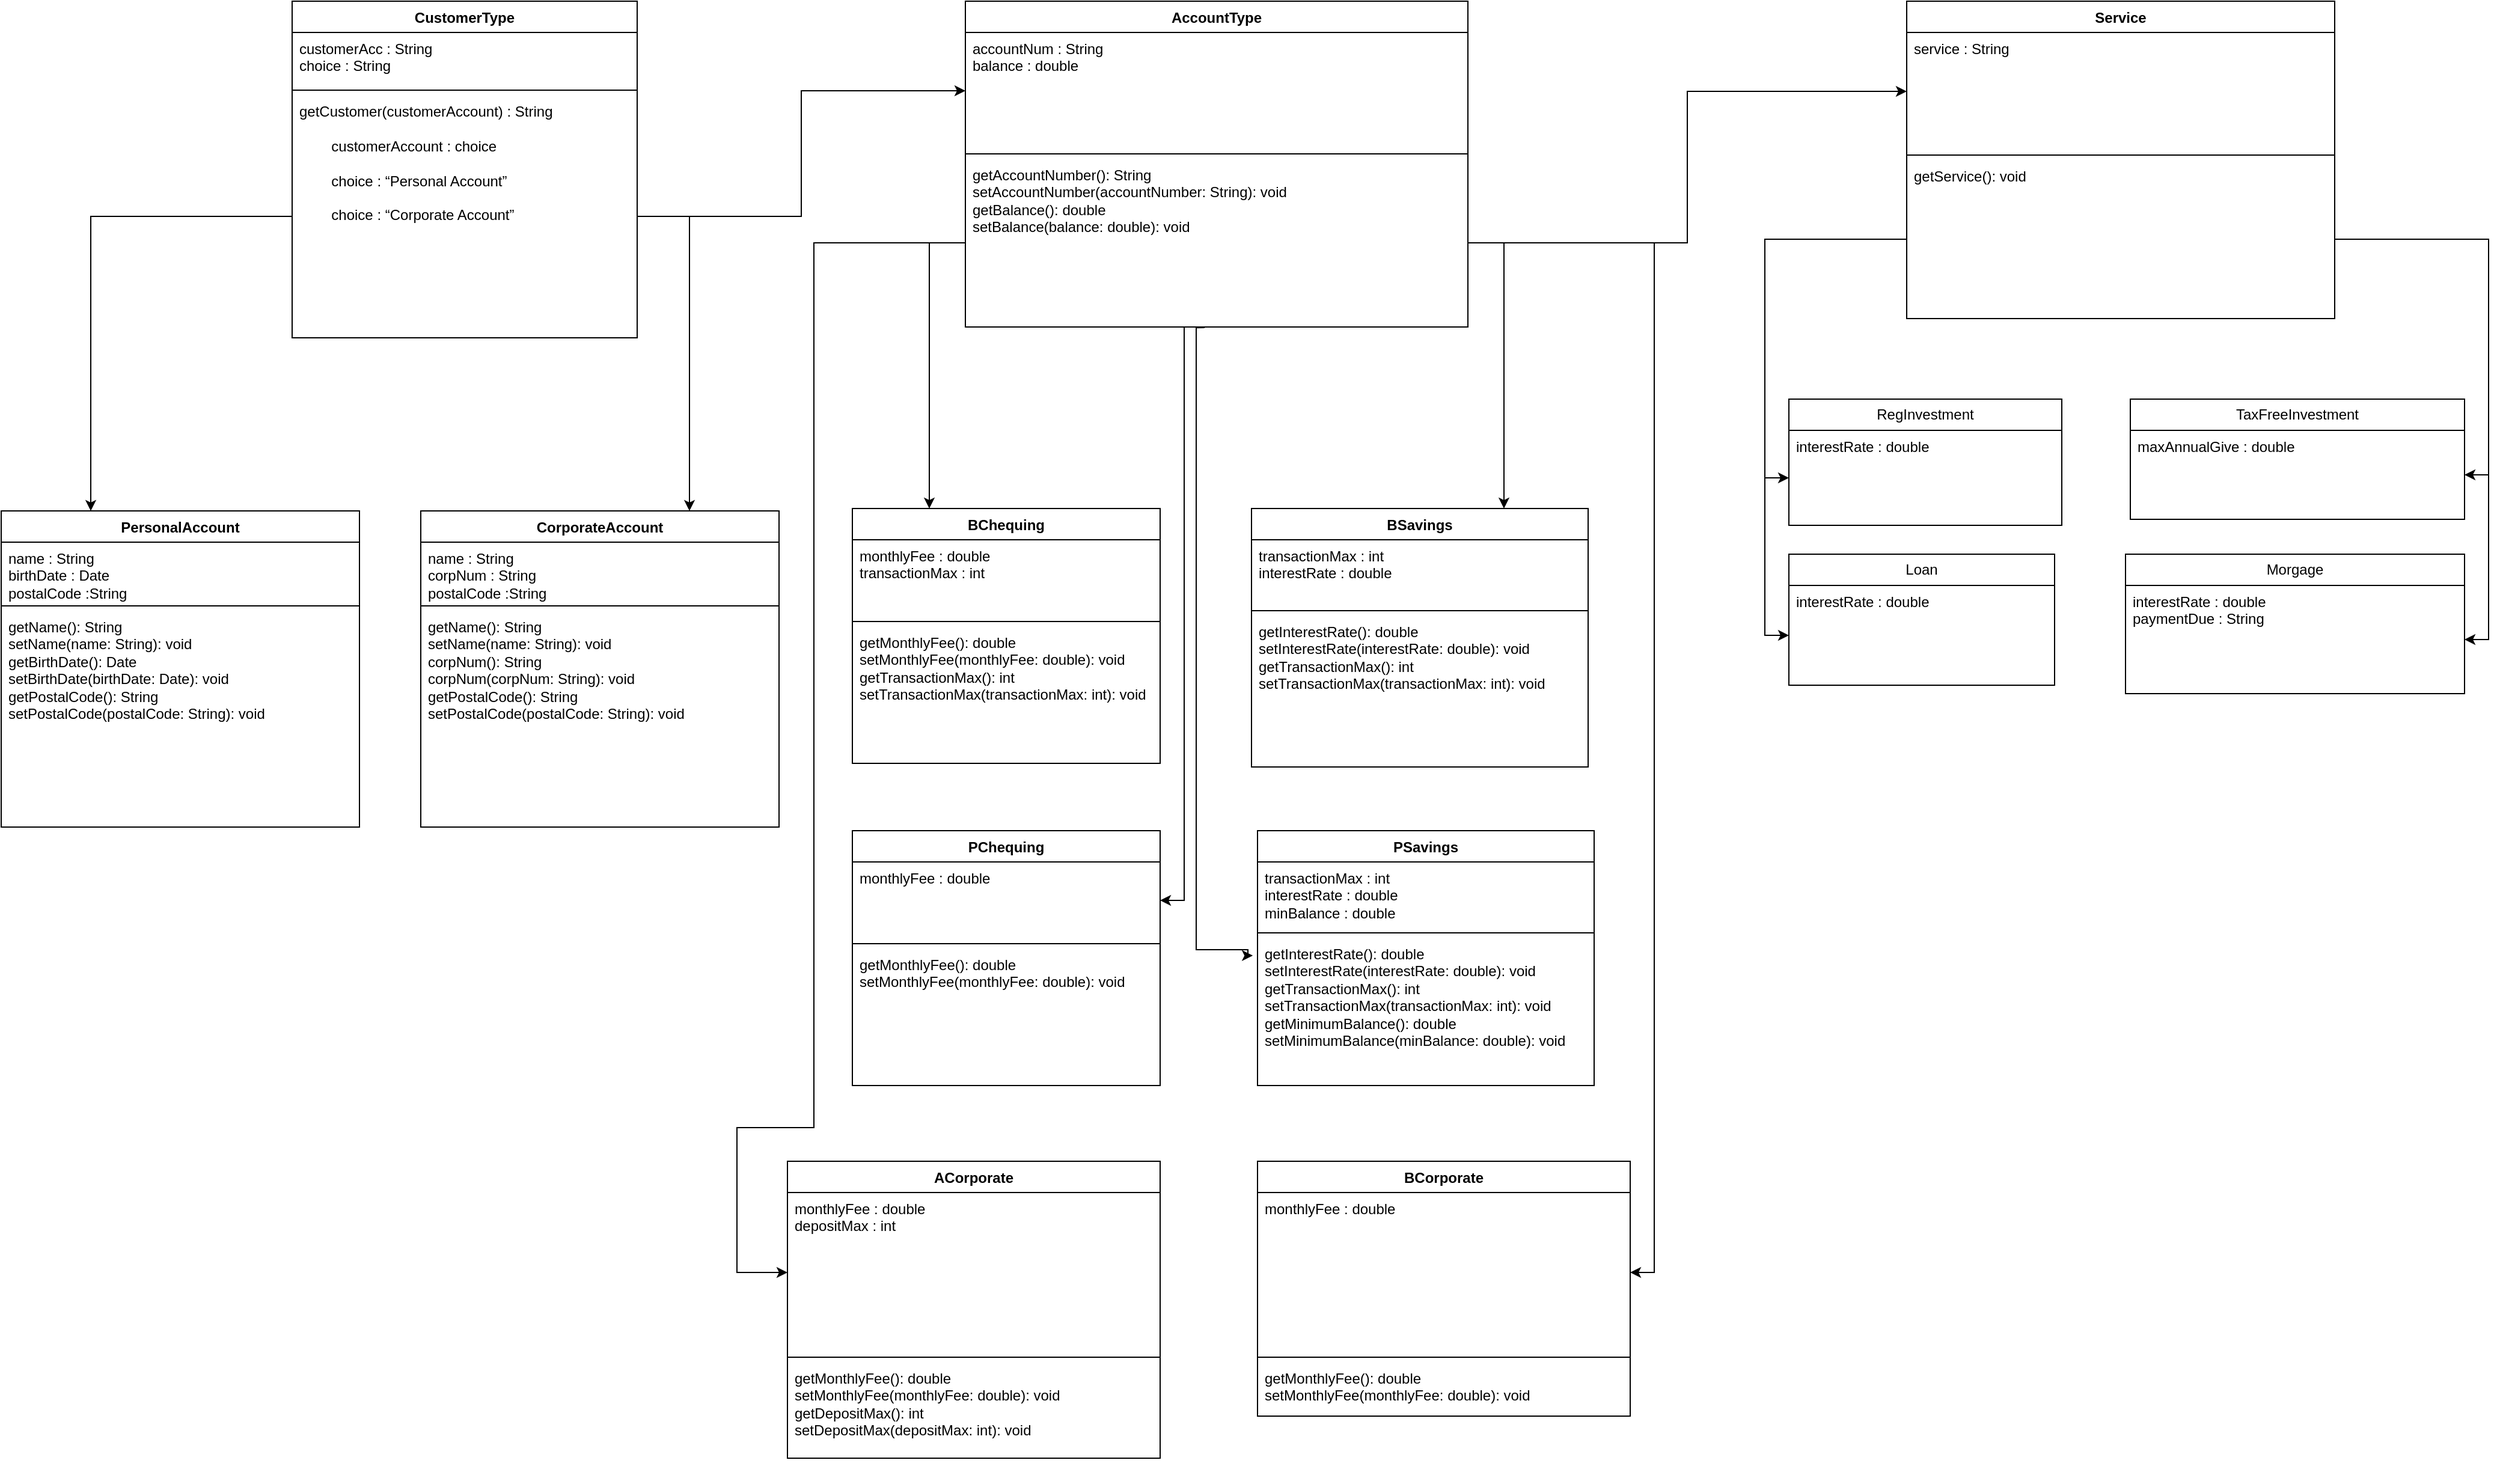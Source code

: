 <mxfile version="24.0.1" type="github">
  <diagram name="Page-1" id="QCnrgxPeKVAtoiX1jV0b">
    <mxGraphModel dx="2193" dy="1204" grid="0" gridSize="10" guides="1" tooltips="1" connect="1" arrows="1" fold="1" page="0" pageScale="1" pageWidth="850" pageHeight="1100" math="0" shadow="0">
      <root>
        <mxCell id="0" />
        <mxCell id="1" parent="0" />
        <mxCell id="JyriEMfmjadqsh-ZED06-1" value="CustomerType" style="swimlane;fontStyle=1;align=center;verticalAlign=top;childLayout=stackLayout;horizontal=1;startSize=26;horizontalStack=0;resizeParent=1;resizeParentMax=0;resizeLast=0;collapsible=1;marginBottom=0;whiteSpace=wrap;html=1;" parent="1" vertex="1">
          <mxGeometry x="-257" y="-234" width="287" height="280" as="geometry" />
        </mxCell>
        <mxCell id="JyriEMfmjadqsh-ZED06-2" value="customerAcc : String&lt;br&gt;choice : String" style="text;strokeColor=none;fillColor=none;align=left;verticalAlign=top;spacingLeft=4;spacingRight=4;overflow=hidden;rotatable=0;points=[[0,0.5],[1,0.5]];portConstraint=eastwest;whiteSpace=wrap;html=1;" parent="JyriEMfmjadqsh-ZED06-1" vertex="1">
          <mxGeometry y="26" width="287" height="44" as="geometry" />
        </mxCell>
        <mxCell id="JyriEMfmjadqsh-ZED06-3" value="" style="line;strokeWidth=1;fillColor=none;align=left;verticalAlign=middle;spacingTop=-1;spacingLeft=3;spacingRight=3;rotatable=0;labelPosition=right;points=[];portConstraint=eastwest;strokeColor=inherit;" parent="JyriEMfmjadqsh-ZED06-1" vertex="1">
          <mxGeometry y="70" width="287" height="8" as="geometry" />
        </mxCell>
        <mxCell id="JyriEMfmjadqsh-ZED06-4" value="getCustomer(customerAccount) : String&lt;div&gt;&lt;br&gt;&lt;/div&gt;&lt;div&gt;&lt;span style=&quot;white-space: pre;&quot;&gt;&#x9;&lt;/span&gt;customerAccount : choice&lt;/div&gt;&lt;div&gt;&lt;span style=&quot;white-space: pre;&quot;&gt;&#x9;&lt;/span&gt;&lt;br&gt;&lt;/div&gt;&lt;div&gt;&lt;span style=&quot;white-space: pre;&quot;&gt;&#x9;choice : “Personal Account”&lt;/span&gt;&lt;br&gt;&lt;/div&gt;&lt;div&gt;&lt;span style=&quot;white-space: pre;&quot;&gt;&lt;span style=&quot;white-space: pre;&quot;&gt;&#x9;&lt;/span&gt;&lt;br&gt;&lt;/span&gt;&lt;/div&gt;&lt;div&gt;&lt;span style=&quot;white-space: pre;&quot;&gt;&lt;span style=&quot;white-space: pre;&quot;&gt;&#x9;choice : “Corporate Account”&lt;/span&gt;&lt;/span&gt;&lt;/div&gt;&lt;div&gt;&lt;br&gt;&lt;/div&gt;&lt;div&gt;&lt;br&gt;&lt;/div&gt;" style="text;strokeColor=none;fillColor=none;align=left;verticalAlign=top;spacingLeft=4;spacingRight=4;overflow=hidden;rotatable=0;points=[[0,0.5],[1,0.5]];portConstraint=eastwest;whiteSpace=wrap;html=1;" parent="JyriEMfmjadqsh-ZED06-1" vertex="1">
          <mxGeometry y="78" width="287" height="202" as="geometry" />
        </mxCell>
        <mxCell id="JyriEMfmjadqsh-ZED06-5" value="AccountType" style="swimlane;fontStyle=1;align=center;verticalAlign=top;childLayout=stackLayout;horizontal=1;startSize=26;horizontalStack=0;resizeParent=1;resizeParentMax=0;resizeLast=0;collapsible=1;marginBottom=0;whiteSpace=wrap;html=1;" parent="1" vertex="1">
          <mxGeometry x="303" y="-234" width="418" height="271" as="geometry" />
        </mxCell>
        <mxCell id="JyriEMfmjadqsh-ZED06-6" value="accountNum : String&lt;div&gt;balance : double&lt;/div&gt;" style="text;strokeColor=none;fillColor=none;align=left;verticalAlign=top;spacingLeft=4;spacingRight=4;overflow=hidden;rotatable=0;points=[[0,0.5],[1,0.5]];portConstraint=eastwest;whiteSpace=wrap;html=1;" parent="JyriEMfmjadqsh-ZED06-5" vertex="1">
          <mxGeometry y="26" width="418" height="97" as="geometry" />
        </mxCell>
        <mxCell id="JyriEMfmjadqsh-ZED06-7" value="" style="line;strokeWidth=1;fillColor=none;align=left;verticalAlign=middle;spacingTop=-1;spacingLeft=3;spacingRight=3;rotatable=0;labelPosition=right;points=[];portConstraint=eastwest;strokeColor=inherit;" parent="JyriEMfmjadqsh-ZED06-5" vertex="1">
          <mxGeometry y="123" width="418" height="8" as="geometry" />
        </mxCell>
        <mxCell id="JyriEMfmjadqsh-ZED06-8" value="getAccountNumber(): String&amp;nbsp;&lt;div&gt;setAccountNumber(accountNumber: String): void&amp;nbsp;&lt;/div&gt;&lt;div&gt;getBalance(): double&amp;nbsp;&lt;/div&gt;&lt;div&gt;setBalance(balance: double): void&lt;/div&gt;" style="text;strokeColor=none;fillColor=none;align=left;verticalAlign=top;spacingLeft=4;spacingRight=4;overflow=hidden;rotatable=0;points=[[0,0.5],[1,0.5]];portConstraint=eastwest;whiteSpace=wrap;html=1;" parent="JyriEMfmjadqsh-ZED06-5" vertex="1">
          <mxGeometry y="131" width="418" height="140" as="geometry" />
        </mxCell>
        <mxCell id="JyriEMfmjadqsh-ZED06-9" value="Service" style="swimlane;fontStyle=1;align=center;verticalAlign=top;childLayout=stackLayout;horizontal=1;startSize=26;horizontalStack=0;resizeParent=1;resizeParentMax=0;resizeLast=0;collapsible=1;marginBottom=0;whiteSpace=wrap;html=1;" parent="1" vertex="1">
          <mxGeometry x="1086" y="-234" width="356" height="264" as="geometry" />
        </mxCell>
        <mxCell id="JyriEMfmjadqsh-ZED06-10" value="service : String" style="text;strokeColor=none;fillColor=none;align=left;verticalAlign=top;spacingLeft=4;spacingRight=4;overflow=hidden;rotatable=0;points=[[0,0.5],[1,0.5]];portConstraint=eastwest;whiteSpace=wrap;html=1;" parent="JyriEMfmjadqsh-ZED06-9" vertex="1">
          <mxGeometry y="26" width="356" height="98" as="geometry" />
        </mxCell>
        <mxCell id="JyriEMfmjadqsh-ZED06-11" value="" style="line;strokeWidth=1;fillColor=none;align=left;verticalAlign=middle;spacingTop=-1;spacingLeft=3;spacingRight=3;rotatable=0;labelPosition=right;points=[];portConstraint=eastwest;strokeColor=inherit;" parent="JyriEMfmjadqsh-ZED06-9" vertex="1">
          <mxGeometry y="124" width="356" height="8" as="geometry" />
        </mxCell>
        <mxCell id="JyriEMfmjadqsh-ZED06-12" value="getService(): void" style="text;strokeColor=none;fillColor=none;align=left;verticalAlign=top;spacingLeft=4;spacingRight=4;overflow=hidden;rotatable=0;points=[[0,0.5],[1,0.5]];portConstraint=eastwest;whiteSpace=wrap;html=1;" parent="JyriEMfmjadqsh-ZED06-9" vertex="1">
          <mxGeometry y="132" width="356" height="132" as="geometry" />
        </mxCell>
        <mxCell id="MxI-1oee2H2ZmX-ZESYG-1" value="PersonalAccount" style="swimlane;fontStyle=1;align=center;verticalAlign=top;childLayout=stackLayout;horizontal=1;startSize=26;horizontalStack=0;resizeParent=1;resizeParentMax=0;resizeLast=0;collapsible=1;marginBottom=0;whiteSpace=wrap;html=1;" parent="1" vertex="1">
          <mxGeometry x="-499" y="190" width="298" height="263" as="geometry" />
        </mxCell>
        <mxCell id="MxI-1oee2H2ZmX-ZESYG-2" value="name : String&lt;div style=&quot;border-color: var(--border-color);&quot;&gt;birthDate : Date&lt;/div&gt;&lt;div style=&quot;border-color: var(--border-color);&quot;&gt;postalCode :String&lt;/div&gt;" style="text;strokeColor=none;fillColor=none;align=left;verticalAlign=top;spacingLeft=4;spacingRight=4;overflow=hidden;rotatable=0;points=[[0,0.5],[1,0.5]];portConstraint=eastwest;whiteSpace=wrap;html=1;" parent="MxI-1oee2H2ZmX-ZESYG-1" vertex="1">
          <mxGeometry y="26" width="298" height="49" as="geometry" />
        </mxCell>
        <mxCell id="MxI-1oee2H2ZmX-ZESYG-3" value="" style="line;strokeWidth=1;fillColor=none;align=left;verticalAlign=middle;spacingTop=-1;spacingLeft=3;spacingRight=3;rotatable=0;labelPosition=right;points=[];portConstraint=eastwest;strokeColor=inherit;" parent="MxI-1oee2H2ZmX-ZESYG-1" vertex="1">
          <mxGeometry y="75" width="298" height="8" as="geometry" />
        </mxCell>
        <mxCell id="MxI-1oee2H2ZmX-ZESYG-4" value="&lt;div&gt;getName(): String&lt;/div&gt;&lt;div&gt;setName(name: String): void&lt;/div&gt;&lt;div&gt;getBirthDate(): Date&lt;/div&gt;&lt;div&gt;setBirthDate(birthDate: Date): void&lt;/div&gt;&lt;div&gt;getPostalCode(): String&lt;/div&gt;&lt;div&gt;setPostalCode(postalCode: String): void&lt;/div&gt;" style="text;strokeColor=none;fillColor=none;align=left;verticalAlign=top;spacingLeft=4;spacingRight=4;overflow=hidden;rotatable=0;points=[[0,0.5],[1,0.5]];portConstraint=eastwest;whiteSpace=wrap;html=1;" parent="MxI-1oee2H2ZmX-ZESYG-1" vertex="1">
          <mxGeometry y="83" width="298" height="180" as="geometry" />
        </mxCell>
        <mxCell id="MxI-1oee2H2ZmX-ZESYG-12" style="edgeStyle=orthogonalEdgeStyle;rounded=0;orthogonalLoop=1;jettySize=auto;html=1;entryX=0.25;entryY=0;entryDx=0;entryDy=0;" parent="1" source="JyriEMfmjadqsh-ZED06-4" target="MxI-1oee2H2ZmX-ZESYG-1" edge="1">
          <mxGeometry relative="1" as="geometry" />
        </mxCell>
        <mxCell id="-oRsj191uH-BrxDwQpNv-1" value="&lt;span style=&quot;text-align: left; white-space: pre;&quot;&gt;CorporateAccount&lt;/span&gt;" style="swimlane;fontStyle=1;align=center;verticalAlign=top;childLayout=stackLayout;horizontal=1;startSize=26;horizontalStack=0;resizeParent=1;resizeParentMax=0;resizeLast=0;collapsible=1;marginBottom=0;whiteSpace=wrap;html=1;" parent="1" vertex="1">
          <mxGeometry x="-150" y="190" width="298" height="263" as="geometry" />
        </mxCell>
        <mxCell id="-oRsj191uH-BrxDwQpNv-2" value="name : String&lt;div style=&quot;border-color: var(--border-color);&quot;&gt;corpNum : String&lt;/div&gt;&lt;div style=&quot;border-color: var(--border-color);&quot;&gt;postalCode :String&lt;/div&gt;" style="text;strokeColor=none;fillColor=none;align=left;verticalAlign=top;spacingLeft=4;spacingRight=4;overflow=hidden;rotatable=0;points=[[0,0.5],[1,0.5]];portConstraint=eastwest;whiteSpace=wrap;html=1;" parent="-oRsj191uH-BrxDwQpNv-1" vertex="1">
          <mxGeometry y="26" width="298" height="49" as="geometry" />
        </mxCell>
        <mxCell id="-oRsj191uH-BrxDwQpNv-3" value="" style="line;strokeWidth=1;fillColor=none;align=left;verticalAlign=middle;spacingTop=-1;spacingLeft=3;spacingRight=3;rotatable=0;labelPosition=right;points=[];portConstraint=eastwest;strokeColor=inherit;" parent="-oRsj191uH-BrxDwQpNv-1" vertex="1">
          <mxGeometry y="75" width="298" height="8" as="geometry" />
        </mxCell>
        <mxCell id="-oRsj191uH-BrxDwQpNv-4" value="&lt;div&gt;getName(): String&lt;/div&gt;&lt;div&gt;setName(name: String): void&lt;/div&gt;&lt;div&gt;corpNum(): String&lt;/div&gt;&lt;div&gt;corpNum(corpNum: String): void&lt;/div&gt;&lt;div&gt;getPostalCode(): String&lt;/div&gt;&lt;div&gt;setPostalCode(postalCode: String): void&lt;/div&gt;" style="text;strokeColor=none;fillColor=none;align=left;verticalAlign=top;spacingLeft=4;spacingRight=4;overflow=hidden;rotatable=0;points=[[0,0.5],[1,0.5]];portConstraint=eastwest;whiteSpace=wrap;html=1;" parent="-oRsj191uH-BrxDwQpNv-1" vertex="1">
          <mxGeometry y="83" width="298" height="180" as="geometry" />
        </mxCell>
        <mxCell id="-oRsj191uH-BrxDwQpNv-10" value="BSavings" style="swimlane;fontStyle=1;align=center;verticalAlign=top;childLayout=stackLayout;horizontal=1;startSize=26;horizontalStack=0;resizeParent=1;resizeParentMax=0;resizeLast=0;collapsible=1;marginBottom=0;whiteSpace=wrap;html=1;" parent="1" vertex="1">
          <mxGeometry x="541" y="188" width="280" height="215" as="geometry" />
        </mxCell>
        <mxCell id="-oRsj191uH-BrxDwQpNv-11" value="transactionMax : int&lt;div&gt;interestRate : double&lt;/div&gt;" style="text;strokeColor=none;fillColor=none;align=left;verticalAlign=top;spacingLeft=4;spacingRight=4;overflow=hidden;rotatable=0;points=[[0,0.5],[1,0.5]];portConstraint=eastwest;whiteSpace=wrap;html=1;" parent="-oRsj191uH-BrxDwQpNv-10" vertex="1">
          <mxGeometry y="26" width="280" height="55" as="geometry" />
        </mxCell>
        <mxCell id="-oRsj191uH-BrxDwQpNv-12" value="" style="line;strokeWidth=1;fillColor=none;align=left;verticalAlign=middle;spacingTop=-1;spacingLeft=3;spacingRight=3;rotatable=0;labelPosition=right;points=[];portConstraint=eastwest;strokeColor=inherit;" parent="-oRsj191uH-BrxDwQpNv-10" vertex="1">
          <mxGeometry y="81" width="280" height="8" as="geometry" />
        </mxCell>
        <mxCell id="-oRsj191uH-BrxDwQpNv-13" value="getInterestRate(): double&amp;nbsp;&lt;div&gt;setInterestRate(interestRate: double): void getTransactionMax(): int setTransactionMax(transactionMax: int): void&amp;nbsp;&lt;/div&gt;" style="text;strokeColor=none;fillColor=none;align=left;verticalAlign=top;spacingLeft=4;spacingRight=4;overflow=hidden;rotatable=0;points=[[0,0.5],[1,0.5]];portConstraint=eastwest;whiteSpace=wrap;html=1;" parent="-oRsj191uH-BrxDwQpNv-10" vertex="1">
          <mxGeometry y="89" width="280" height="126" as="geometry" />
        </mxCell>
        <mxCell id="-oRsj191uH-BrxDwQpNv-18" value="ACorporate" style="swimlane;fontStyle=1;align=center;verticalAlign=top;childLayout=stackLayout;horizontal=1;startSize=26;horizontalStack=0;resizeParent=1;resizeParentMax=0;resizeLast=0;collapsible=1;marginBottom=0;whiteSpace=wrap;html=1;" parent="1" vertex="1">
          <mxGeometry x="155" y="731" width="310" height="247" as="geometry" />
        </mxCell>
        <mxCell id="-oRsj191uH-BrxDwQpNv-19" value="monthlyFee : double&lt;div&gt;depositMax : int&lt;/div&gt;" style="text;strokeColor=none;fillColor=none;align=left;verticalAlign=top;spacingLeft=4;spacingRight=4;overflow=hidden;rotatable=0;points=[[0,0.5],[1,0.5]];portConstraint=eastwest;whiteSpace=wrap;html=1;" parent="-oRsj191uH-BrxDwQpNv-18" vertex="1">
          <mxGeometry y="26" width="310" height="133" as="geometry" />
        </mxCell>
        <mxCell id="-oRsj191uH-BrxDwQpNv-20" value="" style="line;strokeWidth=1;fillColor=none;align=left;verticalAlign=middle;spacingTop=-1;spacingLeft=3;spacingRight=3;rotatable=0;labelPosition=right;points=[];portConstraint=eastwest;strokeColor=inherit;" parent="-oRsj191uH-BrxDwQpNv-18" vertex="1">
          <mxGeometry y="159" width="310" height="8" as="geometry" />
        </mxCell>
        <mxCell id="-oRsj191uH-BrxDwQpNv-21" value="getMonthlyFee(): double&amp;nbsp;&lt;div&gt;setMonthlyFee(monthlyFee: double): void&amp;nbsp;&lt;/div&gt;&lt;div&gt;getDepositMax(): int&amp;nbsp;&lt;/div&gt;&lt;div&gt;setDepositMax(depositMax: int): void&lt;/div&gt;" style="text;strokeColor=none;fillColor=none;align=left;verticalAlign=top;spacingLeft=4;spacingRight=4;overflow=hidden;rotatable=0;points=[[0,0.5],[1,0.5]];portConstraint=eastwest;whiteSpace=wrap;html=1;" parent="-oRsj191uH-BrxDwQpNv-18" vertex="1">
          <mxGeometry y="167" width="310" height="80" as="geometry" />
        </mxCell>
        <mxCell id="-oRsj191uH-BrxDwQpNv-30" value="RegInvestment" style="swimlane;fontStyle=0;childLayout=stackLayout;horizontal=1;startSize=26;fillColor=none;horizontalStack=0;resizeParent=1;resizeParentMax=0;resizeLast=0;collapsible=1;marginBottom=0;whiteSpace=wrap;html=1;" parent="1" vertex="1">
          <mxGeometry x="988" y="97" width="227" height="105" as="geometry" />
        </mxCell>
        <mxCell id="-oRsj191uH-BrxDwQpNv-32" value="interestRate : double" style="text;strokeColor=none;fillColor=none;align=left;verticalAlign=top;spacingLeft=4;spacingRight=4;overflow=hidden;rotatable=0;points=[[0,0.5],[1,0.5]];portConstraint=eastwest;whiteSpace=wrap;html=1;" parent="-oRsj191uH-BrxDwQpNv-30" vertex="1">
          <mxGeometry y="26" width="227" height="79" as="geometry" />
        </mxCell>
        <mxCell id="-oRsj191uH-BrxDwQpNv-6" value="BChequing" style="swimlane;fontStyle=1;align=center;verticalAlign=top;childLayout=stackLayout;horizontal=1;startSize=26;horizontalStack=0;resizeParent=1;resizeParentMax=0;resizeLast=0;collapsible=1;marginBottom=0;whiteSpace=wrap;html=1;" parent="1" vertex="1">
          <mxGeometry x="209" y="188" width="256" height="212" as="geometry" />
        </mxCell>
        <mxCell id="-oRsj191uH-BrxDwQpNv-7" value="monthlyFee : double&lt;div&gt;transactionMax : int&lt;/div&gt;" style="text;strokeColor=none;fillColor=none;align=left;verticalAlign=top;spacingLeft=4;spacingRight=4;overflow=hidden;rotatable=0;points=[[0,0.5],[1,0.5]];portConstraint=eastwest;whiteSpace=wrap;html=1;" parent="-oRsj191uH-BrxDwQpNv-6" vertex="1">
          <mxGeometry y="26" width="256" height="64" as="geometry" />
        </mxCell>
        <mxCell id="-oRsj191uH-BrxDwQpNv-8" value="" style="line;strokeWidth=1;fillColor=none;align=left;verticalAlign=middle;spacingTop=-1;spacingLeft=3;spacingRight=3;rotatable=0;labelPosition=right;points=[];portConstraint=eastwest;strokeColor=inherit;" parent="-oRsj191uH-BrxDwQpNv-6" vertex="1">
          <mxGeometry y="90" width="256" height="8" as="geometry" />
        </mxCell>
        <mxCell id="-oRsj191uH-BrxDwQpNv-9" value="getMonthlyFee(): double&amp;nbsp;&lt;div&gt;setMonthlyFee(monthlyFee: double): void&amp;nbsp;&lt;div&gt;getTransactionMax(): int&amp;nbsp;&lt;/div&gt;&lt;div&gt;setTransactionMax(transactionMax: int): void&lt;/div&gt;&lt;/div&gt;" style="text;strokeColor=none;fillColor=none;align=left;verticalAlign=top;spacingLeft=4;spacingRight=4;overflow=hidden;rotatable=0;points=[[0,0.5],[1,0.5]];portConstraint=eastwest;whiteSpace=wrap;html=1;" parent="-oRsj191uH-BrxDwQpNv-6" vertex="1">
          <mxGeometry y="98" width="256" height="114" as="geometry" />
        </mxCell>
        <mxCell id="-oRsj191uH-BrxDwQpNv-39" value="TaxFreeInvestment" style="swimlane;fontStyle=0;childLayout=stackLayout;horizontal=1;startSize=26;fillColor=none;horizontalStack=0;resizeParent=1;resizeParentMax=0;resizeLast=0;collapsible=1;marginBottom=0;whiteSpace=wrap;html=1;" parent="1" vertex="1">
          <mxGeometry x="1272" y="97" width="278" height="100" as="geometry" />
        </mxCell>
        <mxCell id="-oRsj191uH-BrxDwQpNv-40" value="maxAnnualGive : double" style="text;strokeColor=none;fillColor=none;align=left;verticalAlign=top;spacingLeft=4;spacingRight=4;overflow=hidden;rotatable=0;points=[[0,0.5],[1,0.5]];portConstraint=eastwest;whiteSpace=wrap;html=1;" parent="-oRsj191uH-BrxDwQpNv-39" vertex="1">
          <mxGeometry y="26" width="278" height="74" as="geometry" />
        </mxCell>
        <mxCell id="-oRsj191uH-BrxDwQpNv-41" value="Loan" style="swimlane;fontStyle=0;childLayout=stackLayout;horizontal=1;startSize=26;fillColor=none;horizontalStack=0;resizeParent=1;resizeParentMax=0;resizeLast=0;collapsible=1;marginBottom=0;whiteSpace=wrap;html=1;" parent="1" vertex="1">
          <mxGeometry x="988" y="226" width="221" height="109" as="geometry" />
        </mxCell>
        <mxCell id="-oRsj191uH-BrxDwQpNv-42" value="interestRate : double" style="text;strokeColor=none;fillColor=none;align=left;verticalAlign=top;spacingLeft=4;spacingRight=4;overflow=hidden;rotatable=0;points=[[0,0.5],[1,0.5]];portConstraint=eastwest;whiteSpace=wrap;html=1;" parent="-oRsj191uH-BrxDwQpNv-41" vertex="1">
          <mxGeometry y="26" width="221" height="83" as="geometry" />
        </mxCell>
        <mxCell id="-oRsj191uH-BrxDwQpNv-43" value="Morgage" style="swimlane;fontStyle=0;childLayout=stackLayout;horizontal=1;startSize=26;fillColor=none;horizontalStack=0;resizeParent=1;resizeParentMax=0;resizeLast=0;collapsible=1;marginBottom=0;whiteSpace=wrap;html=1;" parent="1" vertex="1">
          <mxGeometry x="1268" y="226" width="282" height="116" as="geometry" />
        </mxCell>
        <mxCell id="-oRsj191uH-BrxDwQpNv-44" value="interestRate : double&lt;div&gt;paymentDue : String&lt;/div&gt;" style="text;strokeColor=none;fillColor=none;align=left;verticalAlign=top;spacingLeft=4;spacingRight=4;overflow=hidden;rotatable=0;points=[[0,0.5],[1,0.5]];portConstraint=eastwest;whiteSpace=wrap;html=1;" parent="-oRsj191uH-BrxDwQpNv-43" vertex="1">
          <mxGeometry y="26" width="282" height="90" as="geometry" />
        </mxCell>
        <mxCell id="VuN4ocTR0DAi9A-gGJiS-1" style="edgeStyle=orthogonalEdgeStyle;rounded=0;orthogonalLoop=1;jettySize=auto;html=1;entryX=0.75;entryY=0;entryDx=0;entryDy=0;" edge="1" parent="1" source="JyriEMfmjadqsh-ZED06-4" target="-oRsj191uH-BrxDwQpNv-1">
          <mxGeometry relative="1" as="geometry" />
        </mxCell>
        <mxCell id="VuN4ocTR0DAi9A-gGJiS-2" value="PChequing" style="swimlane;fontStyle=1;align=center;verticalAlign=top;childLayout=stackLayout;horizontal=1;startSize=26;horizontalStack=0;resizeParent=1;resizeParentMax=0;resizeLast=0;collapsible=1;marginBottom=0;whiteSpace=wrap;html=1;" vertex="1" parent="1">
          <mxGeometry x="209" y="456" width="256" height="212" as="geometry" />
        </mxCell>
        <mxCell id="VuN4ocTR0DAi9A-gGJiS-3" value="monthlyFee : double&lt;div&gt;&lt;br&gt;&lt;/div&gt;" style="text;strokeColor=none;fillColor=none;align=left;verticalAlign=top;spacingLeft=4;spacingRight=4;overflow=hidden;rotatable=0;points=[[0,0.5],[1,0.5]];portConstraint=eastwest;whiteSpace=wrap;html=1;" vertex="1" parent="VuN4ocTR0DAi9A-gGJiS-2">
          <mxGeometry y="26" width="256" height="64" as="geometry" />
        </mxCell>
        <mxCell id="VuN4ocTR0DAi9A-gGJiS-4" value="" style="line;strokeWidth=1;fillColor=none;align=left;verticalAlign=middle;spacingTop=-1;spacingLeft=3;spacingRight=3;rotatable=0;labelPosition=right;points=[];portConstraint=eastwest;strokeColor=inherit;" vertex="1" parent="VuN4ocTR0DAi9A-gGJiS-2">
          <mxGeometry y="90" width="256" height="8" as="geometry" />
        </mxCell>
        <mxCell id="VuN4ocTR0DAi9A-gGJiS-5" value="getMonthlyFee(): double&amp;nbsp;&lt;div&gt;setMonthlyFee(monthlyFee: double): void&amp;nbsp;&lt;div&gt;&lt;br&gt;&lt;/div&gt;&lt;/div&gt;" style="text;strokeColor=none;fillColor=none;align=left;verticalAlign=top;spacingLeft=4;spacingRight=4;overflow=hidden;rotatable=0;points=[[0,0.5],[1,0.5]];portConstraint=eastwest;whiteSpace=wrap;html=1;" vertex="1" parent="VuN4ocTR0DAi9A-gGJiS-2">
          <mxGeometry y="98" width="256" height="114" as="geometry" />
        </mxCell>
        <mxCell id="VuN4ocTR0DAi9A-gGJiS-6" value="PSavings" style="swimlane;fontStyle=1;align=center;verticalAlign=top;childLayout=stackLayout;horizontal=1;startSize=26;horizontalStack=0;resizeParent=1;resizeParentMax=0;resizeLast=0;collapsible=1;marginBottom=0;whiteSpace=wrap;html=1;" vertex="1" parent="1">
          <mxGeometry x="546" y="456" width="280" height="212" as="geometry" />
        </mxCell>
        <mxCell id="VuN4ocTR0DAi9A-gGJiS-7" value="transactionMax : int&lt;div&gt;interestRate : double&lt;/div&gt;&lt;div&gt;minBalance : double&lt;/div&gt;" style="text;strokeColor=none;fillColor=none;align=left;verticalAlign=top;spacingLeft=4;spacingRight=4;overflow=hidden;rotatable=0;points=[[0,0.5],[1,0.5]];portConstraint=eastwest;whiteSpace=wrap;html=1;" vertex="1" parent="VuN4ocTR0DAi9A-gGJiS-6">
          <mxGeometry y="26" width="280" height="55" as="geometry" />
        </mxCell>
        <mxCell id="VuN4ocTR0DAi9A-gGJiS-8" value="" style="line;strokeWidth=1;fillColor=none;align=left;verticalAlign=middle;spacingTop=-1;spacingLeft=3;spacingRight=3;rotatable=0;labelPosition=right;points=[];portConstraint=eastwest;strokeColor=inherit;" vertex="1" parent="VuN4ocTR0DAi9A-gGJiS-6">
          <mxGeometry y="81" width="280" height="8" as="geometry" />
        </mxCell>
        <mxCell id="VuN4ocTR0DAi9A-gGJiS-9" value="getInterestRate(): double&amp;nbsp;&lt;div&gt;setInterestRate(interestRate: double): void getTransactionMax(): int setTransactionMax(transactionMax: int): void getMinimumBalance(): double setMinimumBalance(minBalance: double): void&lt;/div&gt;" style="text;strokeColor=none;fillColor=none;align=left;verticalAlign=top;spacingLeft=4;spacingRight=4;overflow=hidden;rotatable=0;points=[[0,0.5],[1,0.5]];portConstraint=eastwest;whiteSpace=wrap;html=1;" vertex="1" parent="VuN4ocTR0DAi9A-gGJiS-6">
          <mxGeometry y="89" width="280" height="123" as="geometry" />
        </mxCell>
        <mxCell id="VuN4ocTR0DAi9A-gGJiS-10" value="BCorporate" style="swimlane;fontStyle=1;align=center;verticalAlign=top;childLayout=stackLayout;horizontal=1;startSize=26;horizontalStack=0;resizeParent=1;resizeParentMax=0;resizeLast=0;collapsible=1;marginBottom=0;whiteSpace=wrap;html=1;" vertex="1" parent="1">
          <mxGeometry x="546" y="731" width="310" height="212" as="geometry" />
        </mxCell>
        <mxCell id="VuN4ocTR0DAi9A-gGJiS-11" value="monthlyFee : double&lt;div&gt;&lt;br&gt;&lt;/div&gt;" style="text;strokeColor=none;fillColor=none;align=left;verticalAlign=top;spacingLeft=4;spacingRight=4;overflow=hidden;rotatable=0;points=[[0,0.5],[1,0.5]];portConstraint=eastwest;whiteSpace=wrap;html=1;" vertex="1" parent="VuN4ocTR0DAi9A-gGJiS-10">
          <mxGeometry y="26" width="310" height="133" as="geometry" />
        </mxCell>
        <mxCell id="VuN4ocTR0DAi9A-gGJiS-12" value="" style="line;strokeWidth=1;fillColor=none;align=left;verticalAlign=middle;spacingTop=-1;spacingLeft=3;spacingRight=3;rotatable=0;labelPosition=right;points=[];portConstraint=eastwest;strokeColor=inherit;" vertex="1" parent="VuN4ocTR0DAi9A-gGJiS-10">
          <mxGeometry y="159" width="310" height="8" as="geometry" />
        </mxCell>
        <mxCell id="VuN4ocTR0DAi9A-gGJiS-13" value="getMonthlyFee(): double&amp;nbsp;&lt;div&gt;setMonthlyFee(monthlyFee: double): void&amp;nbsp;&lt;/div&gt;&lt;div&gt;&lt;br&gt;&lt;/div&gt;" style="text;strokeColor=none;fillColor=none;align=left;verticalAlign=top;spacingLeft=4;spacingRight=4;overflow=hidden;rotatable=0;points=[[0,0.5],[1,0.5]];portConstraint=eastwest;whiteSpace=wrap;html=1;" vertex="1" parent="VuN4ocTR0DAi9A-gGJiS-10">
          <mxGeometry y="167" width="310" height="45" as="geometry" />
        </mxCell>
        <mxCell id="VuN4ocTR0DAi9A-gGJiS-14" style="edgeStyle=orthogonalEdgeStyle;rounded=0;orthogonalLoop=1;jettySize=auto;html=1;entryX=0.75;entryY=0;entryDx=0;entryDy=0;" edge="1" parent="1" source="JyriEMfmjadqsh-ZED06-8" target="-oRsj191uH-BrxDwQpNv-10">
          <mxGeometry relative="1" as="geometry" />
        </mxCell>
        <mxCell id="VuN4ocTR0DAi9A-gGJiS-15" style="edgeStyle=orthogonalEdgeStyle;rounded=0;orthogonalLoop=1;jettySize=auto;html=1;entryX=0.25;entryY=0;entryDx=0;entryDy=0;" edge="1" parent="1" source="JyriEMfmjadqsh-ZED06-8" target="-oRsj191uH-BrxDwQpNv-6">
          <mxGeometry relative="1" as="geometry" />
        </mxCell>
        <mxCell id="VuN4ocTR0DAi9A-gGJiS-16" style="edgeStyle=orthogonalEdgeStyle;rounded=0;orthogonalLoop=1;jettySize=auto;html=1;entryX=1;entryY=0.5;entryDx=0;entryDy=0;" edge="1" parent="1" source="JyriEMfmjadqsh-ZED06-8" target="VuN4ocTR0DAi9A-gGJiS-3">
          <mxGeometry relative="1" as="geometry">
            <Array as="points">
              <mxPoint x="485" y="514" />
            </Array>
          </mxGeometry>
        </mxCell>
        <mxCell id="VuN4ocTR0DAi9A-gGJiS-17" style="edgeStyle=orthogonalEdgeStyle;rounded=0;orthogonalLoop=1;jettySize=auto;html=1;entryX=-0.014;entryY=0.121;entryDx=0;entryDy=0;entryPerimeter=0;exitX=0.476;exitY=1.004;exitDx=0;exitDy=0;exitPerimeter=0;" edge="1" parent="1" source="JyriEMfmjadqsh-ZED06-8" target="VuN4ocTR0DAi9A-gGJiS-9">
          <mxGeometry relative="1" as="geometry">
            <mxPoint x="495" y="47" as="sourcePoint" />
            <mxPoint x="475" y="524" as="targetPoint" />
            <Array as="points">
              <mxPoint x="495" y="38" />
              <mxPoint x="495" y="555" />
              <mxPoint x="538" y="555" />
              <mxPoint x="538" y="560" />
            </Array>
          </mxGeometry>
        </mxCell>
        <mxCell id="VuN4ocTR0DAi9A-gGJiS-18" style="edgeStyle=orthogonalEdgeStyle;rounded=0;orthogonalLoop=1;jettySize=auto;html=1;entryX=1;entryY=0.5;entryDx=0;entryDy=0;" edge="1" parent="1" source="JyriEMfmjadqsh-ZED06-8" target="VuN4ocTR0DAi9A-gGJiS-11">
          <mxGeometry relative="1" as="geometry" />
        </mxCell>
        <mxCell id="VuN4ocTR0DAi9A-gGJiS-19" style="edgeStyle=orthogonalEdgeStyle;rounded=0;orthogonalLoop=1;jettySize=auto;html=1;entryX=0;entryY=0.5;entryDx=0;entryDy=0;" edge="1" parent="1" source="JyriEMfmjadqsh-ZED06-8" target="-oRsj191uH-BrxDwQpNv-19">
          <mxGeometry relative="1" as="geometry">
            <Array as="points">
              <mxPoint x="177" y="-33" />
              <mxPoint x="177" y="703" />
              <mxPoint x="113" y="703" />
              <mxPoint x="113" y="824" />
            </Array>
          </mxGeometry>
        </mxCell>
        <mxCell id="VuN4ocTR0DAi9A-gGJiS-20" style="edgeStyle=orthogonalEdgeStyle;rounded=0;orthogonalLoop=1;jettySize=auto;html=1;entryX=0;entryY=0.5;entryDx=0;entryDy=0;" edge="1" parent="1" source="JyriEMfmjadqsh-ZED06-4" target="JyriEMfmjadqsh-ZED06-6">
          <mxGeometry relative="1" as="geometry" />
        </mxCell>
        <mxCell id="VuN4ocTR0DAi9A-gGJiS-21" style="edgeStyle=orthogonalEdgeStyle;rounded=0;orthogonalLoop=1;jettySize=auto;html=1;entryX=0;entryY=0.5;entryDx=0;entryDy=0;" edge="1" parent="1" source="JyriEMfmjadqsh-ZED06-8" target="JyriEMfmjadqsh-ZED06-10">
          <mxGeometry relative="1" as="geometry" />
        </mxCell>
        <mxCell id="VuN4ocTR0DAi9A-gGJiS-22" style="edgeStyle=orthogonalEdgeStyle;rounded=0;orthogonalLoop=1;jettySize=auto;html=1;entryX=0;entryY=0.5;entryDx=0;entryDy=0;" edge="1" parent="1" source="JyriEMfmjadqsh-ZED06-12" target="-oRsj191uH-BrxDwQpNv-32">
          <mxGeometry relative="1" as="geometry" />
        </mxCell>
        <mxCell id="VuN4ocTR0DAi9A-gGJiS-23" style="edgeStyle=orthogonalEdgeStyle;rounded=0;orthogonalLoop=1;jettySize=auto;html=1;entryX=1;entryY=0.5;entryDx=0;entryDy=0;" edge="1" parent="1" source="JyriEMfmjadqsh-ZED06-12" target="-oRsj191uH-BrxDwQpNv-40">
          <mxGeometry relative="1" as="geometry" />
        </mxCell>
        <mxCell id="VuN4ocTR0DAi9A-gGJiS-24" style="edgeStyle=orthogonalEdgeStyle;rounded=0;orthogonalLoop=1;jettySize=auto;html=1;entryX=1;entryY=0.5;entryDx=0;entryDy=0;" edge="1" parent="1" source="JyriEMfmjadqsh-ZED06-12" target="-oRsj191uH-BrxDwQpNv-44">
          <mxGeometry relative="1" as="geometry" />
        </mxCell>
        <mxCell id="VuN4ocTR0DAi9A-gGJiS-25" style="edgeStyle=orthogonalEdgeStyle;rounded=0;orthogonalLoop=1;jettySize=auto;html=1;entryX=0;entryY=0.5;entryDx=0;entryDy=0;" edge="1" parent="1" source="JyriEMfmjadqsh-ZED06-12" target="-oRsj191uH-BrxDwQpNv-42">
          <mxGeometry relative="1" as="geometry" />
        </mxCell>
      </root>
    </mxGraphModel>
  </diagram>
</mxfile>
